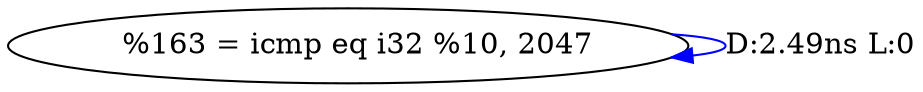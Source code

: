 digraph {
Node0x3956ba0[label="  %163 = icmp eq i32 %10, 2047"];
Node0x3956ba0 -> Node0x3956ba0[label="D:2.49ns L:0",color=blue];
}
